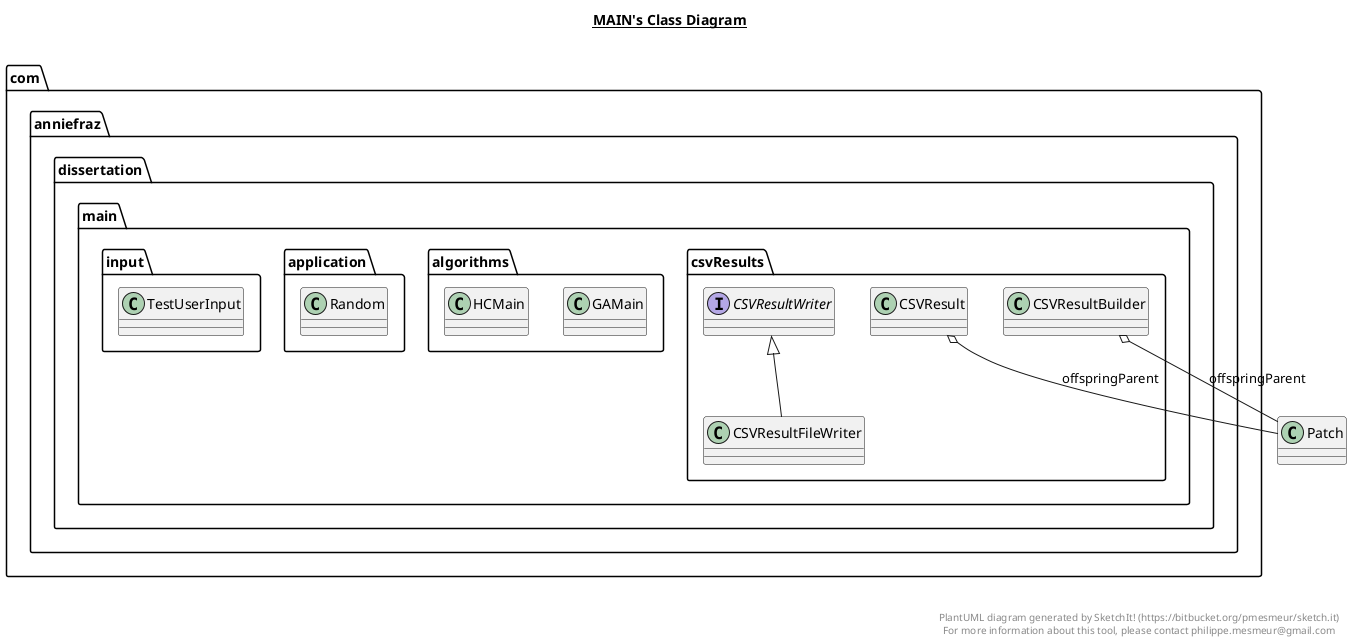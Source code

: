 @startuml

title __MAIN's Class Diagram__\n

  package com.anniefraz.dissertation.main.csvResults {
    class CSVResult {
    }
  }
  

  package com.anniefraz.dissertation.main.csvResults {
    class CSVResultBuilder {
    }
  }
  

  package com.anniefraz.dissertation.main.csvResults {
    class CSVResultFileWriter {
    }
  }
  

  package com.anniefraz.dissertation.main.csvResults {
    interface CSVResultWriter {
    }
  }
  

  package com.anniefraz.dissertation.main.algorithms {
    class GAMain {
    }
  }
  

  package com.anniefraz.dissertation.main.algorithms {
    class HCMain {
    }
  }
  

  package com.anniefraz.dissertation.main.application {
    class Random {
    }
  }
  

  package com.anniefraz.dissertation.main.input {
    class TestUserInput {
    }
  }
  

  CSVResult o-- Patch : offspringParent
  CSVResultBuilder o-- Patch : offspringParent
  CSVResultFileWriter -up-|> CSVResultWriter


right footer


PlantUML diagram generated by SketchIt! (https://bitbucket.org/pmesmeur/sketch.it)
For more information about this tool, please contact philippe.mesmeur@gmail.com
endfooter

@enduml
